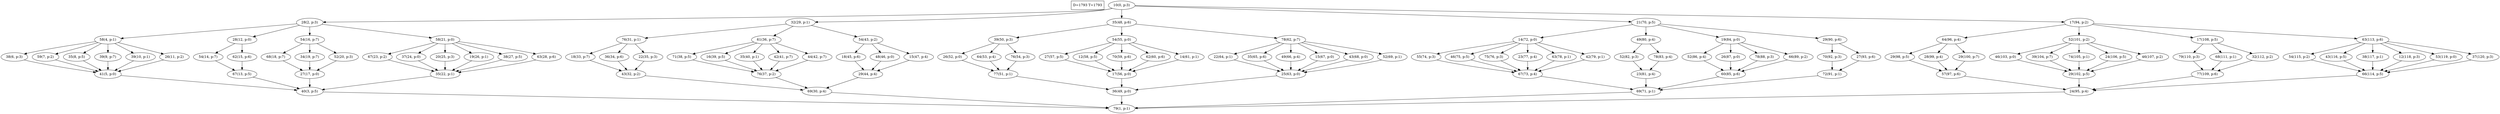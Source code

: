 digraph Task {
i [shape=box, label="D=1793 T=1793"]; 
0 [label="10(0, p:3)"];
1 [label="79(1, p:1)"];
2 [label="28(2, p:3)"];
3 [label="40(3, p:5)"];
4 [label="58(4, p:1)"];
5 [label="41(5, p:0)"];
6 [label="38(6, p:3)"];
7 [label="59(7, p:2)"];
8 [label="35(8, p:5)"];
9 [label="39(9, p:7)"];
10 [label="39(10, p:1)"];
11 [label="26(11, p:2)"];
12 [label="28(12, p:0)"];
13 [label="67(13, p:5)"];
14 [label="54(14, p:7)"];
15 [label="62(15, p:6)"];
16 [label="54(16, p:7)"];
17 [label="27(17, p:0)"];
18 [label="68(18, p:7)"];
19 [label="34(19, p:7)"];
20 [label="52(20, p:3)"];
21 [label="58(21, p:0)"];
22 [label="35(22, p:1)"];
23 [label="67(23, p:2)"];
24 [label="37(24, p:0)"];
25 [label="20(25, p:3)"];
26 [label="19(26, p:1)"];
27 [label="38(27, p:5)"];
28 [label="63(28, p:6)"];
29 [label="32(29, p:1)"];
30 [label="69(30, p:4)"];
31 [label="76(31, p:1)"];
32 [label="43(32, p:2)"];
33 [label="18(33, p:7)"];
34 [label="36(34, p:6)"];
35 [label="22(35, p:3)"];
36 [label="61(36, p:7)"];
37 [label="76(37, p:2)"];
38 [label="71(38, p:5)"];
39 [label="16(39, p:5)"];
40 [label="35(40, p:1)"];
41 [label="42(41, p:7)"];
42 [label="44(42, p:7)"];
43 [label="54(43, p:2)"];
44 [label="29(44, p:4)"];
45 [label="18(45, p:6)"];
46 [label="48(46, p:0)"];
47 [label="15(47, p:4)"];
48 [label="35(48, p:6)"];
49 [label="36(49, p:0)"];
50 [label="39(50, p:3)"];
51 [label="77(51, p:1)"];
52 [label="26(52, p:0)"];
53 [label="64(53, p:4)"];
54 [label="76(54, p:3)"];
55 [label="54(55, p:0)"];
56 [label="17(56, p:0)"];
57 [label="27(57, p:5)"];
58 [label="12(58, p:5)"];
59 [label="70(59, p:6)"];
60 [label="62(60, p:6)"];
61 [label="14(61, p:1)"];
62 [label="78(62, p:7)"];
63 [label="25(63, p:0)"];
64 [label="22(64, p:1)"];
65 [label="35(65, p:6)"];
66 [label="49(66, p:4)"];
67 [label="15(67, p:0)"];
68 [label="43(68, p:0)"];
69 [label="52(69, p:1)"];
70 [label="21(70, p:5)"];
71 [label="69(71, p:1)"];
72 [label="14(72, p:0)"];
73 [label="67(73, p:4)"];
74 [label="55(74, p:3)"];
75 [label="46(75, p:5)"];
76 [label="75(76, p:3)"];
77 [label="23(77, p:4)"];
78 [label="63(78, p:1)"];
79 [label="42(79, p:1)"];
80 [label="49(80, p:4)"];
81 [label="23(81, p:4)"];
82 [label="52(82, p:3)"];
83 [label="78(83, p:4)"];
84 [label="19(84, p:0)"];
85 [label="60(85, p:6)"];
86 [label="52(86, p:4)"];
87 [label="26(87, p:0)"];
88 [label="78(88, p:3)"];
89 [label="66(89, p:2)"];
90 [label="29(90, p:6)"];
91 [label="72(91, p:1)"];
92 [label="70(92, p:3)"];
93 [label="27(93, p:6)"];
94 [label="17(94, p:2)"];
95 [label="24(95, p:4)"];
96 [label="64(96, p:4)"];
97 [label="57(97, p:6)"];
98 [label="29(98, p:5)"];
99 [label="28(99, p:4)"];
100 [label="29(100, p:7)"];
101 [label="52(101, p:2)"];
102 [label="29(102, p:5)"];
103 [label="46(103, p:0)"];
104 [label="39(104, p:7)"];
105 [label="74(105, p:1)"];
106 [label="24(106, p:5)"];
107 [label="46(107, p:2)"];
108 [label="17(108, p:5)"];
109 [label="77(109, p:6)"];
110 [label="79(110, p:3)"];
111 [label="68(111, p:1)"];
112 [label="32(112, p:2)"];
113 [label="63(113, p:6)"];
114 [label="66(114, p:5)"];
115 [label="54(115, p:2)"];
116 [label="43(116, p:5)"];
117 [label="38(117, p:1)"];
118 [label="12(118, p:3)"];
119 [label="53(119, p:0)"];
120 [label="37(120, p:3)"];
0 -> 2;
0 -> 29;
0 -> 48;
0 -> 70;
0 -> 94;
2 -> 4;
2 -> 12;
2 -> 16;
2 -> 21;
3 -> 1;
4 -> 6;
4 -> 7;
4 -> 8;
4 -> 9;
4 -> 10;
4 -> 11;
5 -> 3;
6 -> 5;
7 -> 5;
8 -> 5;
9 -> 5;
10 -> 5;
11 -> 5;
12 -> 14;
12 -> 15;
13 -> 3;
14 -> 13;
15 -> 13;
16 -> 18;
16 -> 19;
16 -> 20;
17 -> 3;
18 -> 17;
19 -> 17;
20 -> 17;
21 -> 23;
21 -> 24;
21 -> 25;
21 -> 26;
21 -> 27;
21 -> 28;
22 -> 3;
23 -> 22;
24 -> 22;
25 -> 22;
26 -> 22;
27 -> 22;
28 -> 22;
29 -> 31;
29 -> 36;
29 -> 43;
30 -> 1;
31 -> 33;
31 -> 34;
31 -> 35;
32 -> 30;
33 -> 32;
34 -> 32;
35 -> 32;
36 -> 38;
36 -> 39;
36 -> 40;
36 -> 41;
36 -> 42;
37 -> 30;
38 -> 37;
39 -> 37;
40 -> 37;
41 -> 37;
42 -> 37;
43 -> 45;
43 -> 46;
43 -> 47;
44 -> 30;
45 -> 44;
46 -> 44;
47 -> 44;
48 -> 50;
48 -> 55;
48 -> 62;
49 -> 1;
50 -> 52;
50 -> 53;
50 -> 54;
51 -> 49;
52 -> 51;
53 -> 51;
54 -> 51;
55 -> 57;
55 -> 58;
55 -> 59;
55 -> 60;
55 -> 61;
56 -> 49;
57 -> 56;
58 -> 56;
59 -> 56;
60 -> 56;
61 -> 56;
62 -> 64;
62 -> 65;
62 -> 66;
62 -> 67;
62 -> 68;
62 -> 69;
63 -> 49;
64 -> 63;
65 -> 63;
66 -> 63;
67 -> 63;
68 -> 63;
69 -> 63;
70 -> 72;
70 -> 80;
70 -> 84;
70 -> 90;
71 -> 1;
72 -> 74;
72 -> 75;
72 -> 76;
72 -> 77;
72 -> 78;
72 -> 79;
73 -> 71;
74 -> 73;
75 -> 73;
76 -> 73;
77 -> 73;
78 -> 73;
79 -> 73;
80 -> 82;
80 -> 83;
81 -> 71;
82 -> 81;
83 -> 81;
84 -> 86;
84 -> 87;
84 -> 88;
84 -> 89;
85 -> 71;
86 -> 85;
87 -> 85;
88 -> 85;
89 -> 85;
90 -> 92;
90 -> 93;
91 -> 71;
92 -> 91;
93 -> 91;
94 -> 96;
94 -> 101;
94 -> 108;
94 -> 113;
95 -> 1;
96 -> 98;
96 -> 99;
96 -> 100;
97 -> 95;
98 -> 97;
99 -> 97;
100 -> 97;
101 -> 103;
101 -> 104;
101 -> 105;
101 -> 106;
101 -> 107;
102 -> 95;
103 -> 102;
104 -> 102;
105 -> 102;
106 -> 102;
107 -> 102;
108 -> 110;
108 -> 111;
108 -> 112;
109 -> 95;
110 -> 109;
111 -> 109;
112 -> 109;
113 -> 115;
113 -> 116;
113 -> 117;
113 -> 118;
113 -> 119;
113 -> 120;
114 -> 95;
115 -> 114;
116 -> 114;
117 -> 114;
118 -> 114;
119 -> 114;
120 -> 114;
}